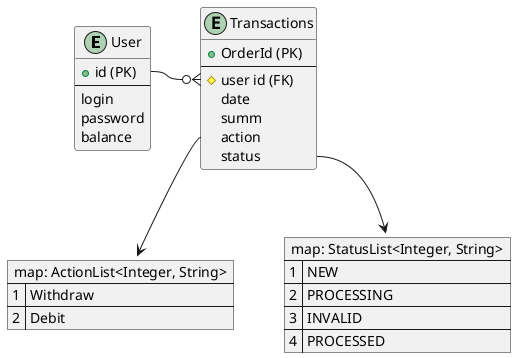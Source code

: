 @startuml "Отношения сущностей"

entity User  {
  + id (PK)
  --
  login
  password
  balance
}

entity Transactions  {
  + OrderId (PK)
  --
  # user id (FK)
  date
  summ
  action
  status
}

map "map: ActionList<Integer, String>" as TransactionAction {
 1 => Withdraw
 2 => Debit
}

map "map: StatusList<Integer, String>" as TransactionStatus {
 1 => NEW
 2 => PROCESSING
 3 => INVALID
 4 => PROCESSED
}

User::id -right-o{ Transactions::user
Transactions::action --> TransactionAction
Transactions::status --> TransactionStatus
  
@enduml